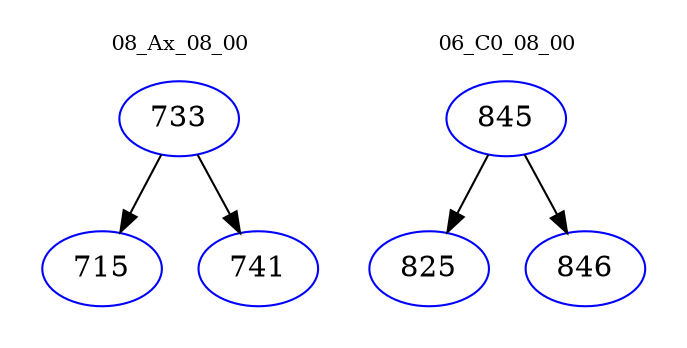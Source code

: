 digraph{
subgraph cluster_0 {
color = white
label = "08_Ax_08_00";
fontsize=10;
T0_733 [label="733", color="blue"]
T0_733 -> T0_715 [color="black"]
T0_715 [label="715", color="blue"]
T0_733 -> T0_741 [color="black"]
T0_741 [label="741", color="blue"]
}
subgraph cluster_1 {
color = white
label = "06_C0_08_00";
fontsize=10;
T1_845 [label="845", color="blue"]
T1_845 -> T1_825 [color="black"]
T1_825 [label="825", color="blue"]
T1_845 -> T1_846 [color="black"]
T1_846 [label="846", color="blue"]
}
}
